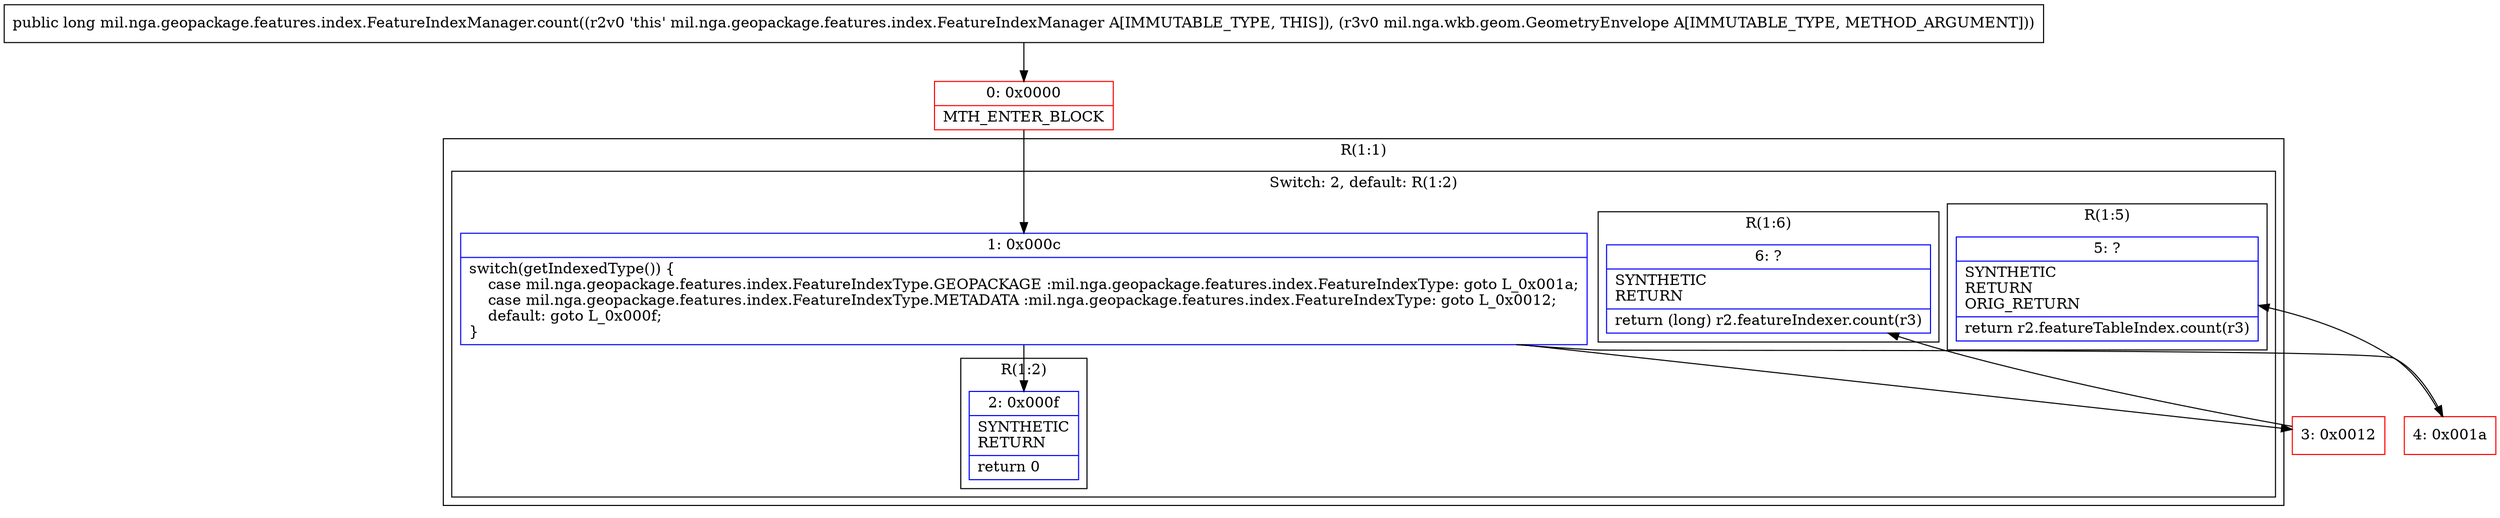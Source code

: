 digraph "CFG formil.nga.geopackage.features.index.FeatureIndexManager.count(Lmil\/nga\/wkb\/geom\/GeometryEnvelope;)J" {
subgraph cluster_Region_1735938884 {
label = "R(1:1)";
node [shape=record,color=blue];
subgraph cluster_SwitchRegion_442447001 {
label = "Switch: 2, default: R(1:2)";
node [shape=record,color=blue];
Node_1 [shape=record,label="{1\:\ 0x000c|switch(getIndexedType()) \{\l    case mil.nga.geopackage.features.index.FeatureIndexType.GEOPACKAGE :mil.nga.geopackage.features.index.FeatureIndexType: goto L_0x001a;\l    case mil.nga.geopackage.features.index.FeatureIndexType.METADATA :mil.nga.geopackage.features.index.FeatureIndexType: goto L_0x0012;\l    default: goto L_0x000f;\l\}\l}"];
subgraph cluster_Region_1935189931 {
label = "R(1:5)";
node [shape=record,color=blue];
Node_5 [shape=record,label="{5\:\ ?|SYNTHETIC\lRETURN\lORIG_RETURN\l|return r2.featureTableIndex.count(r3)\l}"];
}
subgraph cluster_Region_1031228650 {
label = "R(1:6)";
node [shape=record,color=blue];
Node_6 [shape=record,label="{6\:\ ?|SYNTHETIC\lRETURN\l|return (long) r2.featureIndexer.count(r3)\l}"];
}
subgraph cluster_Region_405854835 {
label = "R(1:2)";
node [shape=record,color=blue];
Node_2 [shape=record,label="{2\:\ 0x000f|SYNTHETIC\lRETURN\l|return 0\l}"];
}
}
}
Node_0 [shape=record,color=red,label="{0\:\ 0x0000|MTH_ENTER_BLOCK\l}"];
Node_3 [shape=record,color=red,label="{3\:\ 0x0012}"];
Node_4 [shape=record,color=red,label="{4\:\ 0x001a}"];
MethodNode[shape=record,label="{public long mil.nga.geopackage.features.index.FeatureIndexManager.count((r2v0 'this' mil.nga.geopackage.features.index.FeatureIndexManager A[IMMUTABLE_TYPE, THIS]), (r3v0 mil.nga.wkb.geom.GeometryEnvelope A[IMMUTABLE_TYPE, METHOD_ARGUMENT])) }"];
MethodNode -> Node_0;
Node_1 -> Node_2;
Node_1 -> Node_3;
Node_1 -> Node_4;
Node_0 -> Node_1;
Node_3 -> Node_6;
Node_4 -> Node_5;
}

